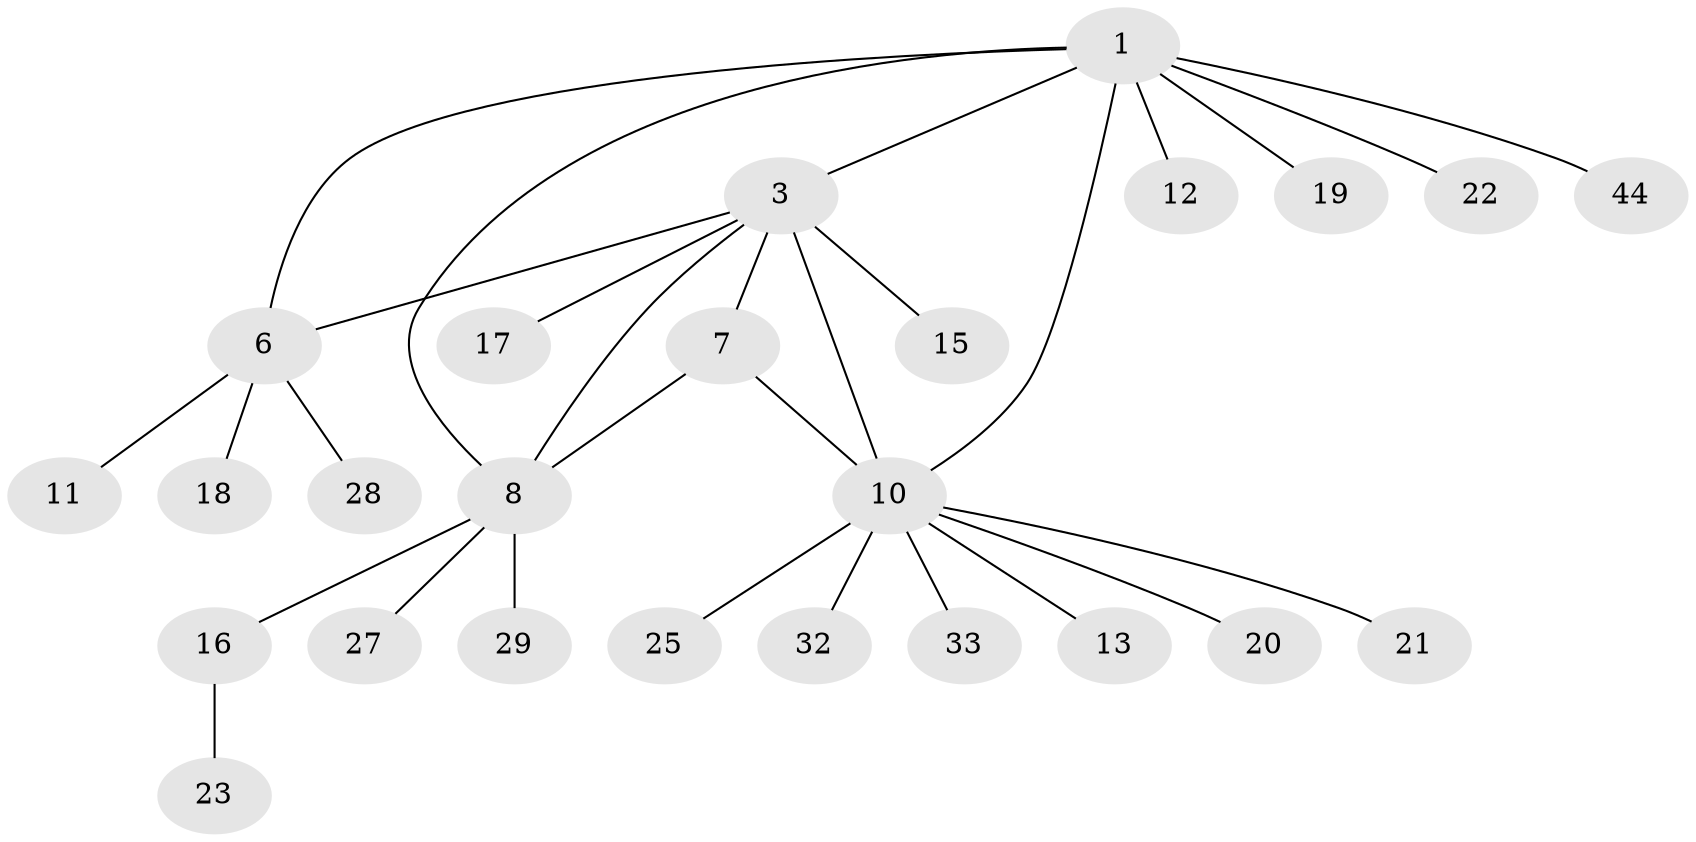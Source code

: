 // original degree distribution, {4: 0.04, 7: 0.04, 3: 0.1, 5: 0.02, 6: 0.04, 2: 0.18, 10: 0.02, 1: 0.56}
// Generated by graph-tools (version 1.1) at 2025/15/03/09/25 04:15:46]
// undirected, 25 vertices, 29 edges
graph export_dot {
graph [start="1"]
  node [color=gray90,style=filled];
  1 [super="+2+48"];
  3 [super="+42+34+4"];
  6;
  7 [super="+39+26+31+9"];
  8;
  10 [super="+14+24"];
  11;
  12 [super="+38"];
  13;
  15;
  16 [super="+35"];
  17;
  18 [super="+36+45"];
  19;
  20;
  21 [super="+30"];
  22;
  23;
  25;
  27 [super="+41+50"];
  28;
  29;
  32;
  33 [super="+37"];
  44;
  1 -- 8;
  1 -- 12;
  1 -- 3;
  1 -- 19;
  1 -- 6;
  1 -- 22;
  1 -- 10;
  1 -- 44;
  3 -- 10 [weight=2];
  3 -- 15;
  3 -- 17;
  3 -- 6;
  3 -- 7;
  3 -- 8;
  6 -- 11;
  6 -- 18;
  6 -- 28;
  7 -- 8;
  7 -- 10;
  8 -- 16;
  8 -- 27;
  8 -- 29;
  10 -- 13;
  10 -- 20;
  10 -- 21;
  10 -- 32;
  10 -- 25;
  10 -- 33;
  16 -- 23;
}
